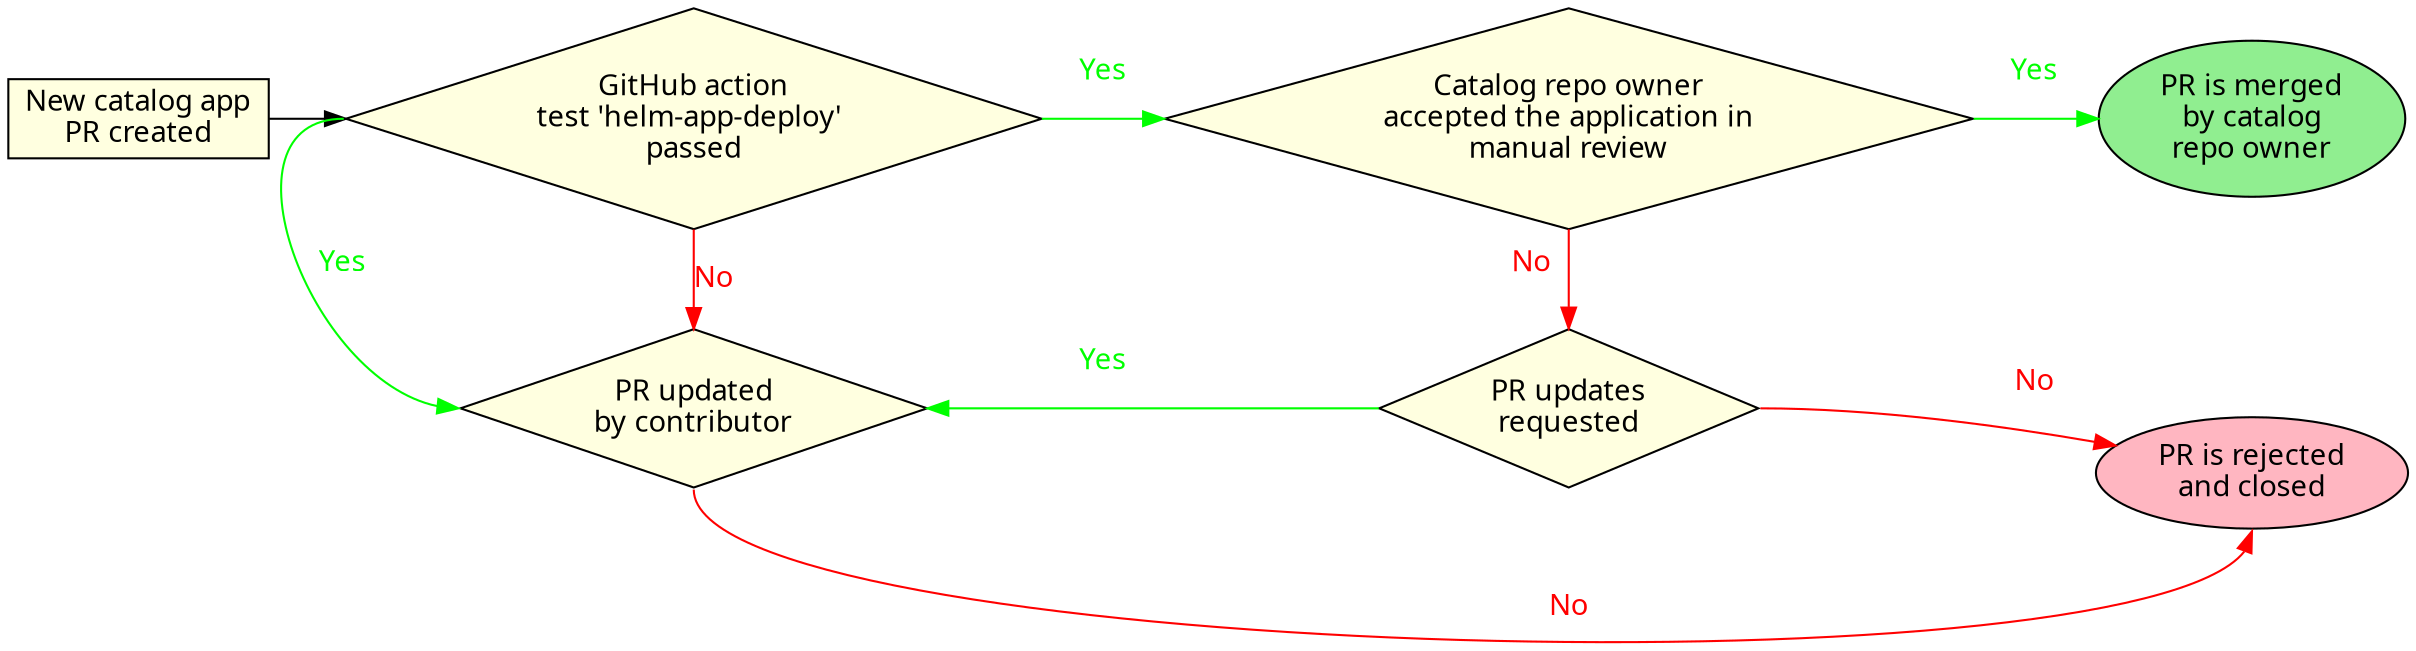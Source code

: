 // dot docs/contrib-chart.dot -Tsvg -o docs/contrib-chart.svg
digraph G {
  rankdir="LR"
  node [fontname = "sans-serif",
        shape = diamond,
        style="filled",
        fillcolor="lightyellow"];
  edge [fontname = "sans-serif", margin=10];
  
  pr_created [
    label = "New catalog app\nPR created";
    shape = box
  ];

  manual_review [
    label = "Catalog repo owner\naccepted the application in\nmanual review";
    shape = diamond;
  ];

  action_script [
    label = "GitHub action\ntest 'helm-app-deploy' \npassed";
    shape = diamond;
  ];

  pr_updated [
    label = "PR updated\nby contributor";
  ];

  updates_requested [
    label = "PR updates\nrequested";
    shape = diamond;
  ];

  pr_merged [
    label = "PR is merged\nby catalog\nrepo owner";
    shape = oval;
    fillcolor = "lightgreen"
  ];

  pr_rejected [
    label = "PR is rejected\nand closed";
    shape = oval;
    fillcolor = "lightpink"
  ];

  pr_created -> action_script;
  action_script -> manual_review
  [label = "Yes\n ";
   fontcolor = green
   color = green];
  action_script:w -> pr_updated:w
  [label = "Yes\n ";
   dir = back ;
   fontcolor = green
   color = green];

  {
    rank=same;
    action_script; pr_updated;
  }

  action_script -> pr_updated
  [label = "No ";
   fontcolor = red
   color = red];

  manual_review -> pr_merged
  [label = "Yes\n ";
   fontcolor = green
   color = green];

  manual_review -> updates_requested
  [label = "No\n ";
   fontcolor = red
   color = red];

  {
    rank=same;
    manual_review; updates_requested;
  }

  updates_requested:e -> pr_rejected
  [label = "No\n ";
   fontcolor = red
   color = red];

  updates_requested -> pr_updated
  [label = "Yes\n ";
   fontcolor = green
   color = green];

  pr_updated:s -> pr_rejected:s
  [label = "No";
   fontcolor = red
   color = red];
}
